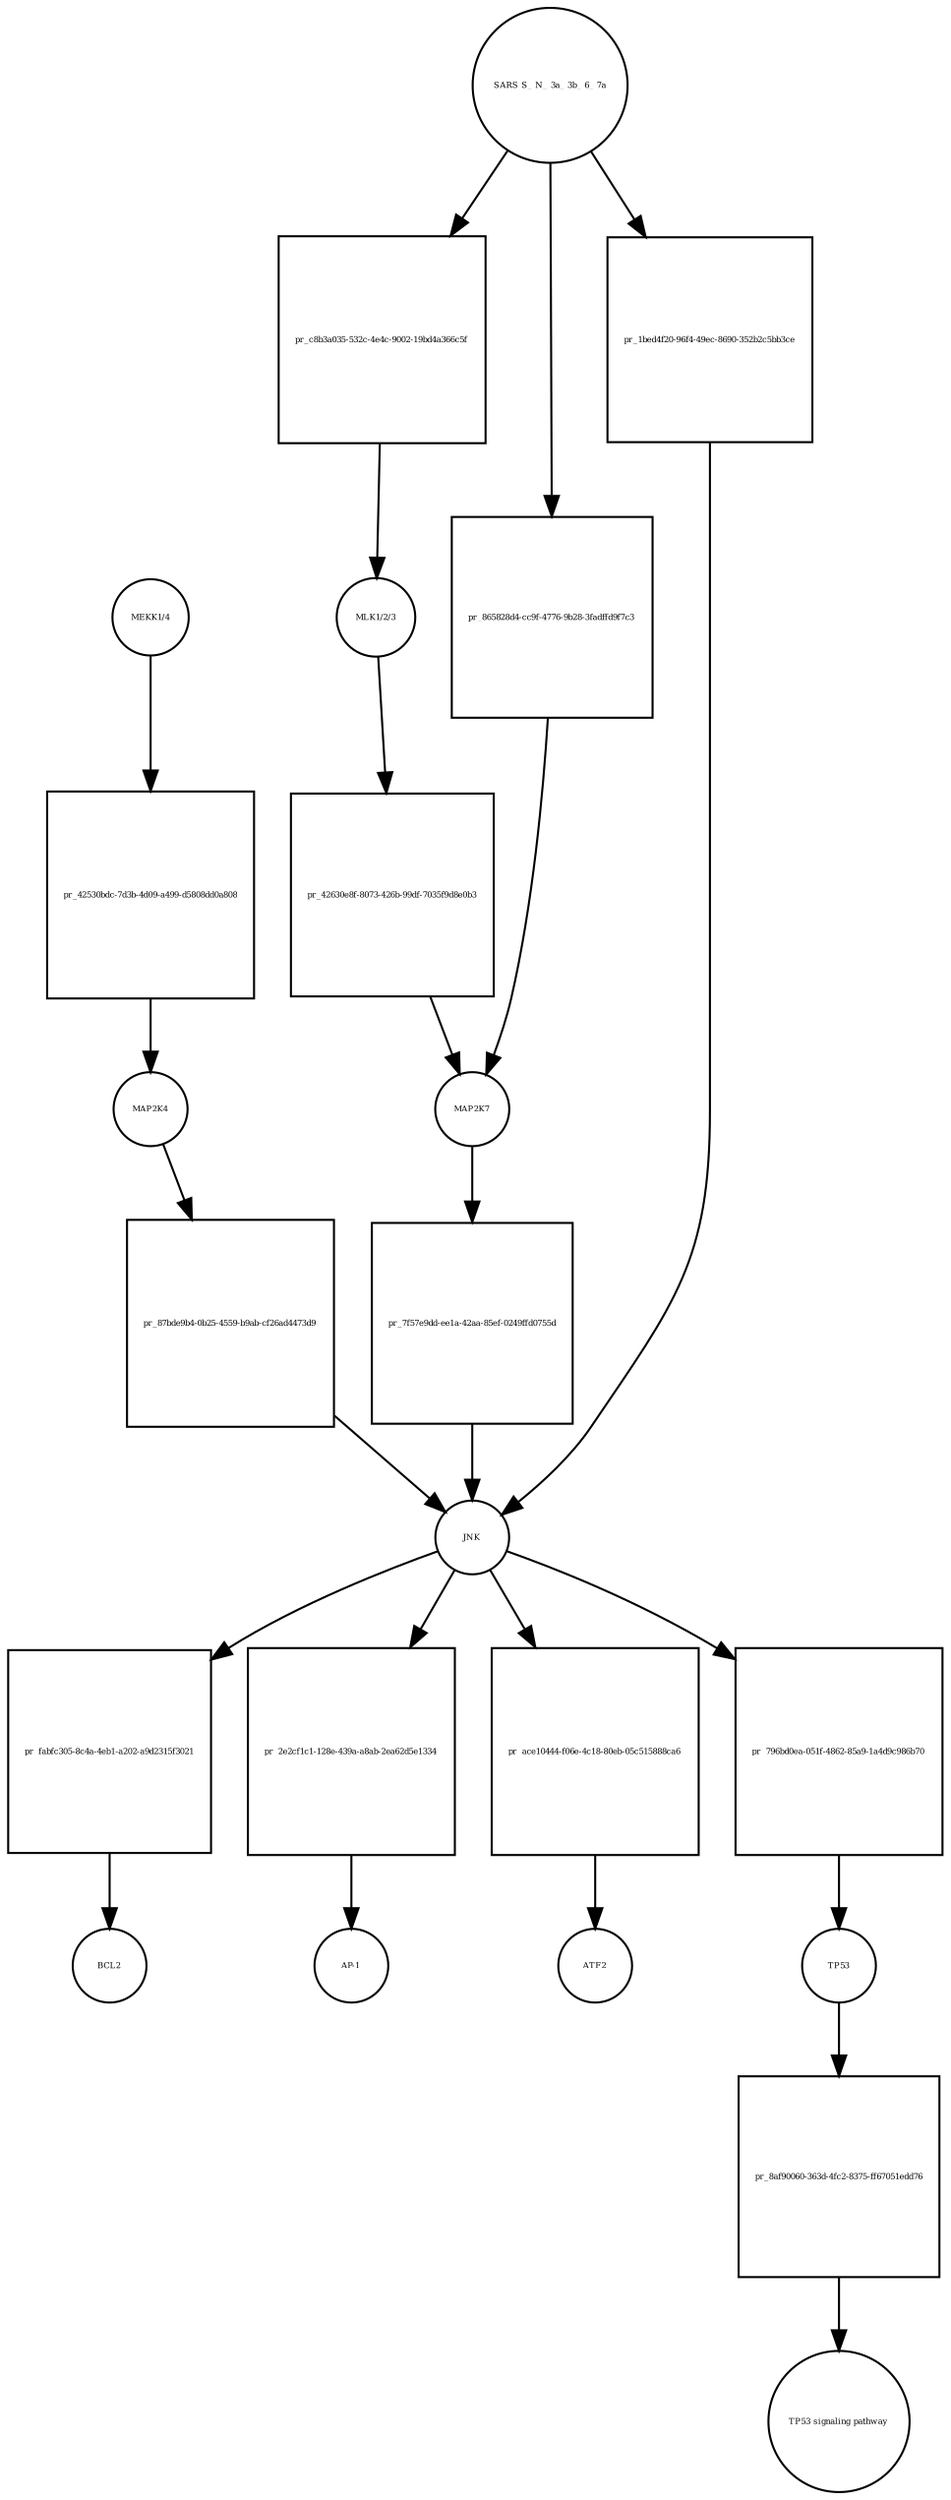 strict digraph  {
"MEKK1/4" [annotation="", bipartite=0, cls=complex, fontsize=4, label="MEKK1/4", shape=circle];
"pr_42530bdc-7d3b-4d09-a499-d5808dd0a808" [annotation="", bipartite=1, cls=process, fontsize=4, label="pr_42530bdc-7d3b-4d09-a499-d5808dd0a808", shape=square];
MAP2K4 [annotation=urn_miriam_uniprot_P45985, bipartite=0, cls=macromolecule, fontsize=4, label=MAP2K4, shape=circle];
"MLK1/2/3" [annotation="", bipartite=0, cls=complex, fontsize=4, label="MLK1/2/3", shape=circle];
"pr_42630e8f-8073-426b-99df-7035f9d8e0b3" [annotation="", bipartite=1, cls=process, fontsize=4, label="pr_42630e8f-8073-426b-99df-7035f9d8e0b3", shape=square];
MAP2K7 [annotation=urn_miriam_uniprot_O14733, bipartite=0, cls=macromolecule, fontsize=4, label=MAP2K7, shape=circle];
"pr_87bde9b4-0b25-4559-b9ab-cf26ad4473d9" [annotation="", bipartite=1, cls=process, fontsize=4, label="pr_87bde9b4-0b25-4559-b9ab-cf26ad4473d9", shape=square];
JNK [annotation="", bipartite=0, cls=complex, fontsize=4, label=JNK, shape=circle];
"pr_7f57e9dd-ee1a-42aa-85ef-0249ffd0755d" [annotation="", bipartite=1, cls=process, fontsize=4, label="pr_7f57e9dd-ee1a-42aa-85ef-0249ffd0755d", shape=square];
"pr_fabfc305-8c4a-4eb1-a202-a9d2315f3021" [annotation="", bipartite=1, cls=process, fontsize=4, label="pr_fabfc305-8c4a-4eb1-a202-a9d2315f3021", shape=square];
BCL2 [annotation=urn_miriam_uniprot_P10415, bipartite=0, cls=macromolecule, fontsize=4, label=BCL2, shape=circle];
"pr_2e2cf1c1-128e-439a-a8ab-2ea62d5e1334" [annotation="", bipartite=1, cls=process, fontsize=4, label="pr_2e2cf1c1-128e-439a-a8ab-2ea62d5e1334", shape=square];
"AP-1" [annotation="", bipartite=0, cls=complex, fontsize=4, label="AP-1", shape=circle];
"SARS S_ N_ 3a_ 3b_ 6_ 7a" [annotation="", bipartite=0, cls=macromolecule, fontsize=4, label="SARS S_ N_ 3a_ 3b_ 6_ 7a", shape=circle];
"pr_c8b3a035-532c-4e4c-9002-19bd4a366c5f" [annotation="", bipartite=1, cls=process, fontsize=4, label="pr_c8b3a035-532c-4e4c-9002-19bd4a366c5f", shape=square];
"pr_ace10444-f06e-4c18-80eb-05c515888ca6" [annotation="", bipartite=1, cls=process, fontsize=4, label="pr_ace10444-f06e-4c18-80eb-05c515888ca6", shape=square];
ATF2 [annotation=urn_miriam_uniprot_P15336, bipartite=0, cls=macromolecule, fontsize=4, label=ATF2, shape=circle];
"pr_796bd0ea-051f-4862-85a9-1a4d9c986b70" [annotation="", bipartite=1, cls=process, fontsize=4, label="pr_796bd0ea-051f-4862-85a9-1a4d9c986b70", shape=square];
TP53 [annotation=urn_miriam_uniprot_P04637, bipartite=0, cls=macromolecule, fontsize=4, label=TP53, shape=circle];
"pr_8af90060-363d-4fc2-8375-ff67051edd76" [annotation="", bipartite=1, cls=process, fontsize=4, label="pr_8af90060-363d-4fc2-8375-ff67051edd76", shape=square];
"TP53 signaling pathway" [annotation="", bipartite=0, cls="unspecified entity", fontsize=4, label="TP53 signaling pathway", shape=circle];
"pr_865828d4-cc9f-4776-9b28-3fadffd9f7c3" [annotation="", bipartite=1, cls=process, fontsize=4, label="pr_865828d4-cc9f-4776-9b28-3fadffd9f7c3", shape=square];
"pr_1bed4f20-96f4-49ec-8690-352b2c5bb3ce" [annotation="", bipartite=1, cls=process, fontsize=4, label="pr_1bed4f20-96f4-49ec-8690-352b2c5bb3ce", shape=square];
"MEKK1/4" -> "pr_42530bdc-7d3b-4d09-a499-d5808dd0a808"  [annotation="", interaction_type=consumption];
"pr_42530bdc-7d3b-4d09-a499-d5808dd0a808" -> MAP2K4  [annotation="", interaction_type=production];
MAP2K4 -> "pr_87bde9b4-0b25-4559-b9ab-cf26ad4473d9"  [annotation="", interaction_type=consumption];
"MLK1/2/3" -> "pr_42630e8f-8073-426b-99df-7035f9d8e0b3"  [annotation="", interaction_type=consumption];
"pr_42630e8f-8073-426b-99df-7035f9d8e0b3" -> MAP2K7  [annotation="", interaction_type=production];
MAP2K7 -> "pr_7f57e9dd-ee1a-42aa-85ef-0249ffd0755d"  [annotation="", interaction_type=consumption];
"pr_87bde9b4-0b25-4559-b9ab-cf26ad4473d9" -> JNK  [annotation="", interaction_type=production];
JNK -> "pr_fabfc305-8c4a-4eb1-a202-a9d2315f3021"  [annotation="", interaction_type=consumption];
JNK -> "pr_2e2cf1c1-128e-439a-a8ab-2ea62d5e1334"  [annotation="", interaction_type=consumption];
JNK -> "pr_ace10444-f06e-4c18-80eb-05c515888ca6"  [annotation="", interaction_type=consumption];
JNK -> "pr_796bd0ea-051f-4862-85a9-1a4d9c986b70"  [annotation="", interaction_type=consumption];
"pr_7f57e9dd-ee1a-42aa-85ef-0249ffd0755d" -> JNK  [annotation="", interaction_type=production];
"pr_fabfc305-8c4a-4eb1-a202-a9d2315f3021" -> BCL2  [annotation="", interaction_type=production];
"pr_2e2cf1c1-128e-439a-a8ab-2ea62d5e1334" -> "AP-1"  [annotation="", interaction_type=production];
"SARS S_ N_ 3a_ 3b_ 6_ 7a" -> "pr_c8b3a035-532c-4e4c-9002-19bd4a366c5f"  [annotation="", interaction_type=consumption];
"SARS S_ N_ 3a_ 3b_ 6_ 7a" -> "pr_865828d4-cc9f-4776-9b28-3fadffd9f7c3"  [annotation="", interaction_type=consumption];
"SARS S_ N_ 3a_ 3b_ 6_ 7a" -> "pr_1bed4f20-96f4-49ec-8690-352b2c5bb3ce"  [annotation="", interaction_type=consumption];
"pr_c8b3a035-532c-4e4c-9002-19bd4a366c5f" -> "MLK1/2/3"  [annotation="", interaction_type=production];
"pr_ace10444-f06e-4c18-80eb-05c515888ca6" -> ATF2  [annotation="", interaction_type=production];
"pr_796bd0ea-051f-4862-85a9-1a4d9c986b70" -> TP53  [annotation="", interaction_type=production];
TP53 -> "pr_8af90060-363d-4fc2-8375-ff67051edd76"  [annotation="", interaction_type=consumption];
"pr_8af90060-363d-4fc2-8375-ff67051edd76" -> "TP53 signaling pathway"  [annotation="", interaction_type=production];
"pr_865828d4-cc9f-4776-9b28-3fadffd9f7c3" -> MAP2K7  [annotation="", interaction_type=production];
"pr_1bed4f20-96f4-49ec-8690-352b2c5bb3ce" -> JNK  [annotation="", interaction_type=production];
}
